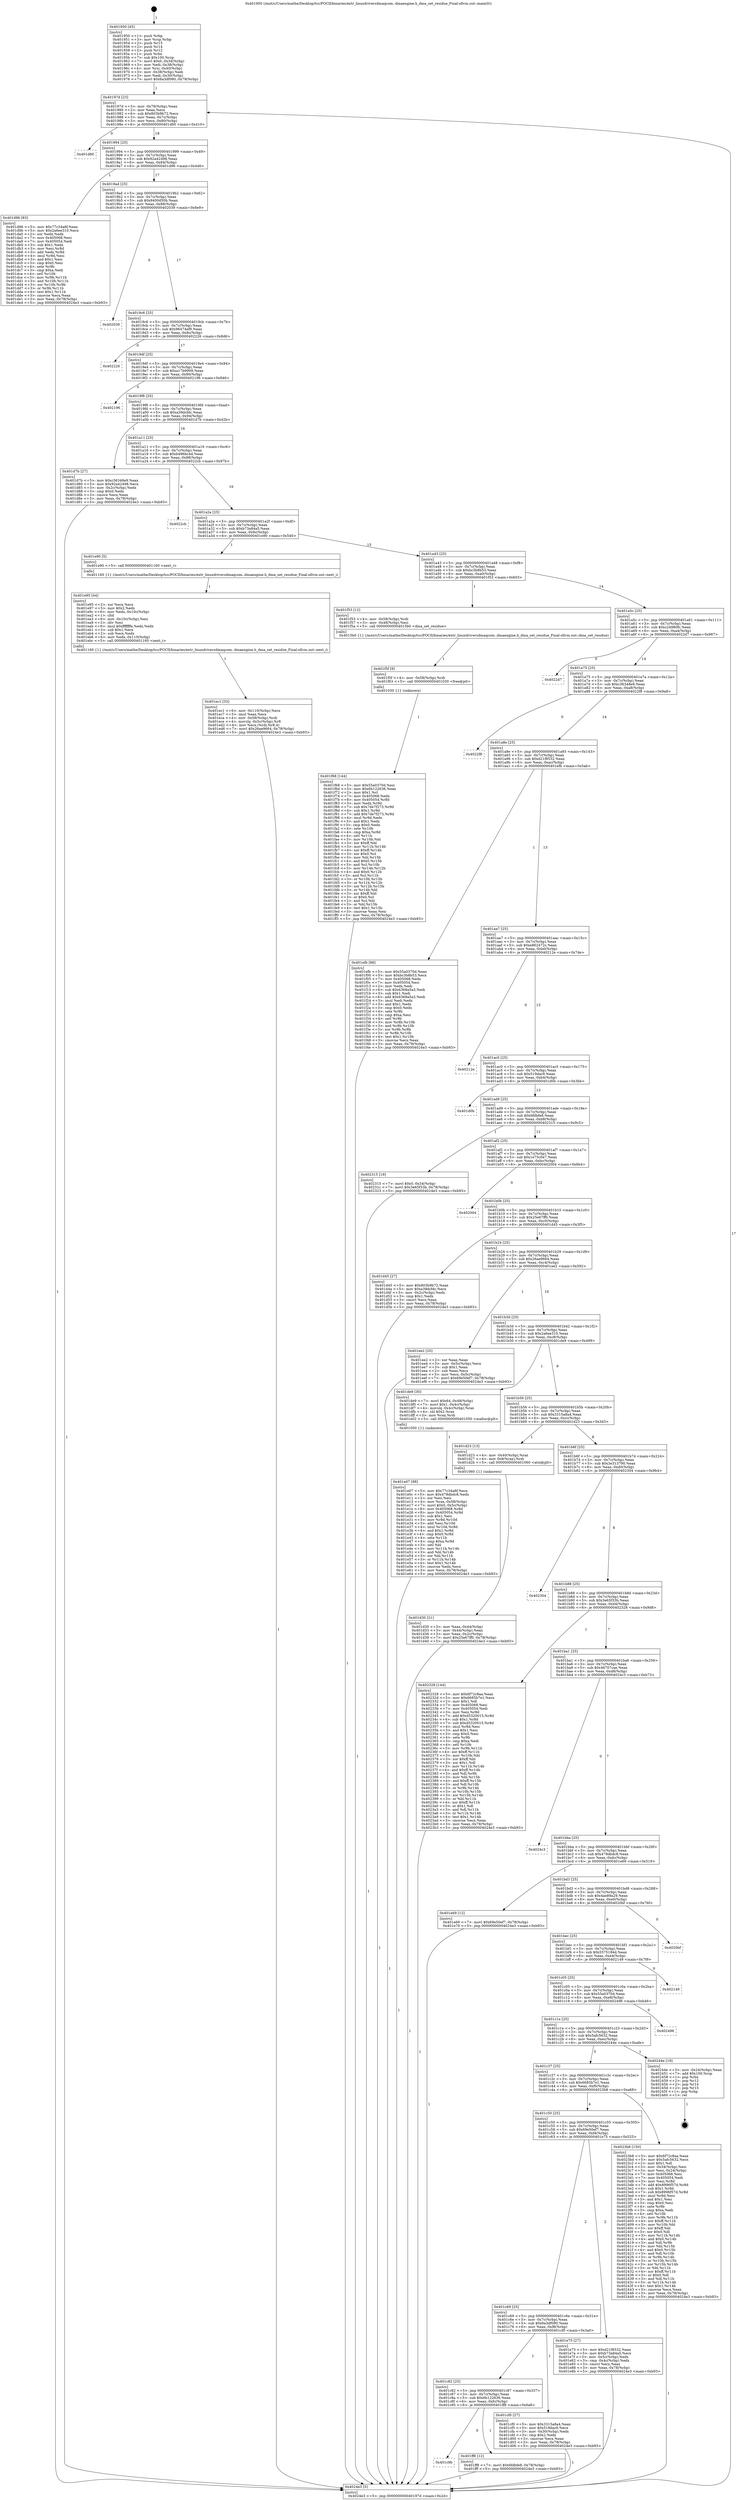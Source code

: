 digraph "0x401950" {
  label = "0x401950 (/mnt/c/Users/mathe/Desktop/tcc/POCII/binaries/extr_linuxdriversdmaqcom..dmaengine.h_dma_set_residue_Final-ollvm.out::main(0))"
  labelloc = "t"
  node[shape=record]

  Entry [label="",width=0.3,height=0.3,shape=circle,fillcolor=black,style=filled]
  "0x40197d" [label="{
     0x40197d [23]\l
     | [instrs]\l
     &nbsp;&nbsp;0x40197d \<+3\>: mov -0x78(%rbp),%eax\l
     &nbsp;&nbsp;0x401980 \<+2\>: mov %eax,%ecx\l
     &nbsp;&nbsp;0x401982 \<+6\>: sub $0x803b9b72,%ecx\l
     &nbsp;&nbsp;0x401988 \<+3\>: mov %eax,-0x7c(%rbp)\l
     &nbsp;&nbsp;0x40198b \<+3\>: mov %ecx,-0x80(%rbp)\l
     &nbsp;&nbsp;0x40198e \<+6\>: je 0000000000401d60 \<main+0x410\>\l
  }"]
  "0x401d60" [label="{
     0x401d60\l
  }", style=dashed]
  "0x401994" [label="{
     0x401994 [25]\l
     | [instrs]\l
     &nbsp;&nbsp;0x401994 \<+5\>: jmp 0000000000401999 \<main+0x49\>\l
     &nbsp;&nbsp;0x401999 \<+3\>: mov -0x7c(%rbp),%eax\l
     &nbsp;&nbsp;0x40199c \<+5\>: sub $0x92a42498,%eax\l
     &nbsp;&nbsp;0x4019a1 \<+6\>: mov %eax,-0x84(%rbp)\l
     &nbsp;&nbsp;0x4019a7 \<+6\>: je 0000000000401d96 \<main+0x446\>\l
  }"]
  Exit [label="",width=0.3,height=0.3,shape=circle,fillcolor=black,style=filled,peripheries=2]
  "0x401d96" [label="{
     0x401d96 [83]\l
     | [instrs]\l
     &nbsp;&nbsp;0x401d96 \<+5\>: mov $0x77c34a8f,%eax\l
     &nbsp;&nbsp;0x401d9b \<+5\>: mov $0x2a6ee310,%ecx\l
     &nbsp;&nbsp;0x401da0 \<+2\>: xor %edx,%edx\l
     &nbsp;&nbsp;0x401da2 \<+7\>: mov 0x405068,%esi\l
     &nbsp;&nbsp;0x401da9 \<+7\>: mov 0x405054,%edi\l
     &nbsp;&nbsp;0x401db0 \<+3\>: sub $0x1,%edx\l
     &nbsp;&nbsp;0x401db3 \<+3\>: mov %esi,%r8d\l
     &nbsp;&nbsp;0x401db6 \<+3\>: add %edx,%r8d\l
     &nbsp;&nbsp;0x401db9 \<+4\>: imul %r8d,%esi\l
     &nbsp;&nbsp;0x401dbd \<+3\>: and $0x1,%esi\l
     &nbsp;&nbsp;0x401dc0 \<+3\>: cmp $0x0,%esi\l
     &nbsp;&nbsp;0x401dc3 \<+4\>: sete %r9b\l
     &nbsp;&nbsp;0x401dc7 \<+3\>: cmp $0xa,%edi\l
     &nbsp;&nbsp;0x401dca \<+4\>: setl %r10b\l
     &nbsp;&nbsp;0x401dce \<+3\>: mov %r9b,%r11b\l
     &nbsp;&nbsp;0x401dd1 \<+3\>: and %r10b,%r11b\l
     &nbsp;&nbsp;0x401dd4 \<+3\>: xor %r10b,%r9b\l
     &nbsp;&nbsp;0x401dd7 \<+3\>: or %r9b,%r11b\l
     &nbsp;&nbsp;0x401dda \<+4\>: test $0x1,%r11b\l
     &nbsp;&nbsp;0x401dde \<+3\>: cmovne %ecx,%eax\l
     &nbsp;&nbsp;0x401de1 \<+3\>: mov %eax,-0x78(%rbp)\l
     &nbsp;&nbsp;0x401de4 \<+5\>: jmp 00000000004024e3 \<main+0xb93\>\l
  }"]
  "0x4019ad" [label="{
     0x4019ad [25]\l
     | [instrs]\l
     &nbsp;&nbsp;0x4019ad \<+5\>: jmp 00000000004019b2 \<main+0x62\>\l
     &nbsp;&nbsp;0x4019b2 \<+3\>: mov -0x7c(%rbp),%eax\l
     &nbsp;&nbsp;0x4019b5 \<+5\>: sub $0x9400d50b,%eax\l
     &nbsp;&nbsp;0x4019ba \<+6\>: mov %eax,-0x88(%rbp)\l
     &nbsp;&nbsp;0x4019c0 \<+6\>: je 0000000000402039 \<main+0x6e9\>\l
  }"]
  "0x401c9b" [label="{
     0x401c9b\l
  }", style=dashed]
  "0x402039" [label="{
     0x402039\l
  }", style=dashed]
  "0x4019c6" [label="{
     0x4019c6 [25]\l
     | [instrs]\l
     &nbsp;&nbsp;0x4019c6 \<+5\>: jmp 00000000004019cb \<main+0x7b\>\l
     &nbsp;&nbsp;0x4019cb \<+3\>: mov -0x7c(%rbp),%eax\l
     &nbsp;&nbsp;0x4019ce \<+5\>: sub $0x96474ef9,%eax\l
     &nbsp;&nbsp;0x4019d3 \<+6\>: mov %eax,-0x8c(%rbp)\l
     &nbsp;&nbsp;0x4019d9 \<+6\>: je 0000000000402226 \<main+0x8d6\>\l
  }"]
  "0x401ff8" [label="{
     0x401ff8 [12]\l
     | [instrs]\l
     &nbsp;&nbsp;0x401ff8 \<+7\>: movl $0x6fdbfe8,-0x78(%rbp)\l
     &nbsp;&nbsp;0x401fff \<+5\>: jmp 00000000004024e3 \<main+0xb93\>\l
  }"]
  "0x402226" [label="{
     0x402226\l
  }", style=dashed]
  "0x4019df" [label="{
     0x4019df [25]\l
     | [instrs]\l
     &nbsp;&nbsp;0x4019df \<+5\>: jmp 00000000004019e4 \<main+0x94\>\l
     &nbsp;&nbsp;0x4019e4 \<+3\>: mov -0x7c(%rbp),%eax\l
     &nbsp;&nbsp;0x4019e7 \<+5\>: sub $0xa17b9909,%eax\l
     &nbsp;&nbsp;0x4019ec \<+6\>: mov %eax,-0x90(%rbp)\l
     &nbsp;&nbsp;0x4019f2 \<+6\>: je 0000000000402196 \<main+0x846\>\l
  }"]
  "0x401f68" [label="{
     0x401f68 [144]\l
     | [instrs]\l
     &nbsp;&nbsp;0x401f68 \<+5\>: mov $0x55a0370d,%esi\l
     &nbsp;&nbsp;0x401f6d \<+5\>: mov $0x6b122636,%eax\l
     &nbsp;&nbsp;0x401f72 \<+2\>: mov $0x1,%cl\l
     &nbsp;&nbsp;0x401f74 \<+7\>: mov 0x405068,%edx\l
     &nbsp;&nbsp;0x401f7b \<+8\>: mov 0x405054,%r8d\l
     &nbsp;&nbsp;0x401f83 \<+3\>: mov %edx,%r9d\l
     &nbsp;&nbsp;0x401f86 \<+7\>: sub $0x7de7f273,%r9d\l
     &nbsp;&nbsp;0x401f8d \<+4\>: sub $0x1,%r9d\l
     &nbsp;&nbsp;0x401f91 \<+7\>: add $0x7de7f273,%r9d\l
     &nbsp;&nbsp;0x401f98 \<+4\>: imul %r9d,%edx\l
     &nbsp;&nbsp;0x401f9c \<+3\>: and $0x1,%edx\l
     &nbsp;&nbsp;0x401f9f \<+3\>: cmp $0x0,%edx\l
     &nbsp;&nbsp;0x401fa2 \<+4\>: sete %r10b\l
     &nbsp;&nbsp;0x401fa6 \<+4\>: cmp $0xa,%r8d\l
     &nbsp;&nbsp;0x401faa \<+4\>: setl %r11b\l
     &nbsp;&nbsp;0x401fae \<+3\>: mov %r10b,%bl\l
     &nbsp;&nbsp;0x401fb1 \<+3\>: xor $0xff,%bl\l
     &nbsp;&nbsp;0x401fb4 \<+3\>: mov %r11b,%r14b\l
     &nbsp;&nbsp;0x401fb7 \<+4\>: xor $0xff,%r14b\l
     &nbsp;&nbsp;0x401fbb \<+3\>: xor $0x0,%cl\l
     &nbsp;&nbsp;0x401fbe \<+3\>: mov %bl,%r15b\l
     &nbsp;&nbsp;0x401fc1 \<+4\>: and $0x0,%r15b\l
     &nbsp;&nbsp;0x401fc5 \<+3\>: and %cl,%r10b\l
     &nbsp;&nbsp;0x401fc8 \<+3\>: mov %r14b,%r12b\l
     &nbsp;&nbsp;0x401fcb \<+4\>: and $0x0,%r12b\l
     &nbsp;&nbsp;0x401fcf \<+3\>: and %cl,%r11b\l
     &nbsp;&nbsp;0x401fd2 \<+3\>: or %r10b,%r15b\l
     &nbsp;&nbsp;0x401fd5 \<+3\>: or %r11b,%r12b\l
     &nbsp;&nbsp;0x401fd8 \<+3\>: xor %r12b,%r15b\l
     &nbsp;&nbsp;0x401fdb \<+3\>: or %r14b,%bl\l
     &nbsp;&nbsp;0x401fde \<+3\>: xor $0xff,%bl\l
     &nbsp;&nbsp;0x401fe1 \<+3\>: or $0x0,%cl\l
     &nbsp;&nbsp;0x401fe4 \<+2\>: and %cl,%bl\l
     &nbsp;&nbsp;0x401fe6 \<+3\>: or %bl,%r15b\l
     &nbsp;&nbsp;0x401fe9 \<+4\>: test $0x1,%r15b\l
     &nbsp;&nbsp;0x401fed \<+3\>: cmovne %eax,%esi\l
     &nbsp;&nbsp;0x401ff0 \<+3\>: mov %esi,-0x78(%rbp)\l
     &nbsp;&nbsp;0x401ff3 \<+5\>: jmp 00000000004024e3 \<main+0xb93\>\l
  }"]
  "0x402196" [label="{
     0x402196\l
  }", style=dashed]
  "0x4019f8" [label="{
     0x4019f8 [25]\l
     | [instrs]\l
     &nbsp;&nbsp;0x4019f8 \<+5\>: jmp 00000000004019fd \<main+0xad\>\l
     &nbsp;&nbsp;0x4019fd \<+3\>: mov -0x7c(%rbp),%eax\l
     &nbsp;&nbsp;0x401a00 \<+5\>: sub $0xa39dcfdc,%eax\l
     &nbsp;&nbsp;0x401a05 \<+6\>: mov %eax,-0x94(%rbp)\l
     &nbsp;&nbsp;0x401a0b \<+6\>: je 0000000000401d7b \<main+0x42b\>\l
  }"]
  "0x401f5f" [label="{
     0x401f5f [9]\l
     | [instrs]\l
     &nbsp;&nbsp;0x401f5f \<+4\>: mov -0x58(%rbp),%rdi\l
     &nbsp;&nbsp;0x401f63 \<+5\>: call 0000000000401030 \<free@plt\>\l
     | [calls]\l
     &nbsp;&nbsp;0x401030 \{1\} (unknown)\l
  }"]
  "0x401d7b" [label="{
     0x401d7b [27]\l
     | [instrs]\l
     &nbsp;&nbsp;0x401d7b \<+5\>: mov $0xc36348e9,%eax\l
     &nbsp;&nbsp;0x401d80 \<+5\>: mov $0x92a42498,%ecx\l
     &nbsp;&nbsp;0x401d85 \<+3\>: mov -0x2c(%rbp),%edx\l
     &nbsp;&nbsp;0x401d88 \<+3\>: cmp $0x0,%edx\l
     &nbsp;&nbsp;0x401d8b \<+3\>: cmove %ecx,%eax\l
     &nbsp;&nbsp;0x401d8e \<+3\>: mov %eax,-0x78(%rbp)\l
     &nbsp;&nbsp;0x401d91 \<+5\>: jmp 00000000004024e3 \<main+0xb93\>\l
  }"]
  "0x401a11" [label="{
     0x401a11 [25]\l
     | [instrs]\l
     &nbsp;&nbsp;0x401a11 \<+5\>: jmp 0000000000401a16 \<main+0xc6\>\l
     &nbsp;&nbsp;0x401a16 \<+3\>: mov -0x7c(%rbp),%eax\l
     &nbsp;&nbsp;0x401a19 \<+5\>: sub $0xb496bc4d,%eax\l
     &nbsp;&nbsp;0x401a1e \<+6\>: mov %eax,-0x98(%rbp)\l
     &nbsp;&nbsp;0x401a24 \<+6\>: je 00000000004022cb \<main+0x97b\>\l
  }"]
  "0x401ec1" [label="{
     0x401ec1 [33]\l
     | [instrs]\l
     &nbsp;&nbsp;0x401ec1 \<+6\>: mov -0x110(%rbp),%ecx\l
     &nbsp;&nbsp;0x401ec7 \<+3\>: imul %eax,%ecx\l
     &nbsp;&nbsp;0x401eca \<+4\>: mov -0x58(%rbp),%rdi\l
     &nbsp;&nbsp;0x401ece \<+4\>: movslq -0x5c(%rbp),%r8\l
     &nbsp;&nbsp;0x401ed2 \<+4\>: mov %ecx,(%rdi,%r8,4)\l
     &nbsp;&nbsp;0x401ed6 \<+7\>: movl $0x26ae9664,-0x78(%rbp)\l
     &nbsp;&nbsp;0x401edd \<+5\>: jmp 00000000004024e3 \<main+0xb93\>\l
  }"]
  "0x4022cb" [label="{
     0x4022cb\l
  }", style=dashed]
  "0x401a2a" [label="{
     0x401a2a [25]\l
     | [instrs]\l
     &nbsp;&nbsp;0x401a2a \<+5\>: jmp 0000000000401a2f \<main+0xdf\>\l
     &nbsp;&nbsp;0x401a2f \<+3\>: mov -0x7c(%rbp),%eax\l
     &nbsp;&nbsp;0x401a32 \<+5\>: sub $0xb73a84a5,%eax\l
     &nbsp;&nbsp;0x401a37 \<+6\>: mov %eax,-0x9c(%rbp)\l
     &nbsp;&nbsp;0x401a3d \<+6\>: je 0000000000401e90 \<main+0x540\>\l
  }"]
  "0x401e95" [label="{
     0x401e95 [44]\l
     | [instrs]\l
     &nbsp;&nbsp;0x401e95 \<+2\>: xor %ecx,%ecx\l
     &nbsp;&nbsp;0x401e97 \<+5\>: mov $0x2,%edx\l
     &nbsp;&nbsp;0x401e9c \<+6\>: mov %edx,-0x10c(%rbp)\l
     &nbsp;&nbsp;0x401ea2 \<+1\>: cltd\l
     &nbsp;&nbsp;0x401ea3 \<+6\>: mov -0x10c(%rbp),%esi\l
     &nbsp;&nbsp;0x401ea9 \<+2\>: idiv %esi\l
     &nbsp;&nbsp;0x401eab \<+6\>: imul $0xfffffffe,%edx,%edx\l
     &nbsp;&nbsp;0x401eb1 \<+3\>: sub $0x1,%ecx\l
     &nbsp;&nbsp;0x401eb4 \<+2\>: sub %ecx,%edx\l
     &nbsp;&nbsp;0x401eb6 \<+6\>: mov %edx,-0x110(%rbp)\l
     &nbsp;&nbsp;0x401ebc \<+5\>: call 0000000000401160 \<next_i\>\l
     | [calls]\l
     &nbsp;&nbsp;0x401160 \{1\} (/mnt/c/Users/mathe/Desktop/tcc/POCII/binaries/extr_linuxdriversdmaqcom..dmaengine.h_dma_set_residue_Final-ollvm.out::next_i)\l
  }"]
  "0x401e90" [label="{
     0x401e90 [5]\l
     | [instrs]\l
     &nbsp;&nbsp;0x401e90 \<+5\>: call 0000000000401160 \<next_i\>\l
     | [calls]\l
     &nbsp;&nbsp;0x401160 \{1\} (/mnt/c/Users/mathe/Desktop/tcc/POCII/binaries/extr_linuxdriversdmaqcom..dmaengine.h_dma_set_residue_Final-ollvm.out::next_i)\l
  }"]
  "0x401a43" [label="{
     0x401a43 [25]\l
     | [instrs]\l
     &nbsp;&nbsp;0x401a43 \<+5\>: jmp 0000000000401a48 \<main+0xf8\>\l
     &nbsp;&nbsp;0x401a48 \<+3\>: mov -0x7c(%rbp),%eax\l
     &nbsp;&nbsp;0x401a4b \<+5\>: sub $0xbc3b8b53,%eax\l
     &nbsp;&nbsp;0x401a50 \<+6\>: mov %eax,-0xa0(%rbp)\l
     &nbsp;&nbsp;0x401a56 \<+6\>: je 0000000000401f53 \<main+0x603\>\l
  }"]
  "0x401e07" [label="{
     0x401e07 [98]\l
     | [instrs]\l
     &nbsp;&nbsp;0x401e07 \<+5\>: mov $0x77c34a8f,%ecx\l
     &nbsp;&nbsp;0x401e0c \<+5\>: mov $0x478dbdc8,%edx\l
     &nbsp;&nbsp;0x401e11 \<+2\>: xor %esi,%esi\l
     &nbsp;&nbsp;0x401e13 \<+4\>: mov %rax,-0x58(%rbp)\l
     &nbsp;&nbsp;0x401e17 \<+7\>: movl $0x0,-0x5c(%rbp)\l
     &nbsp;&nbsp;0x401e1e \<+8\>: mov 0x405068,%r8d\l
     &nbsp;&nbsp;0x401e26 \<+8\>: mov 0x405054,%r9d\l
     &nbsp;&nbsp;0x401e2e \<+3\>: sub $0x1,%esi\l
     &nbsp;&nbsp;0x401e31 \<+3\>: mov %r8d,%r10d\l
     &nbsp;&nbsp;0x401e34 \<+3\>: add %esi,%r10d\l
     &nbsp;&nbsp;0x401e37 \<+4\>: imul %r10d,%r8d\l
     &nbsp;&nbsp;0x401e3b \<+4\>: and $0x1,%r8d\l
     &nbsp;&nbsp;0x401e3f \<+4\>: cmp $0x0,%r8d\l
     &nbsp;&nbsp;0x401e43 \<+4\>: sete %r11b\l
     &nbsp;&nbsp;0x401e47 \<+4\>: cmp $0xa,%r9d\l
     &nbsp;&nbsp;0x401e4b \<+3\>: setl %bl\l
     &nbsp;&nbsp;0x401e4e \<+3\>: mov %r11b,%r14b\l
     &nbsp;&nbsp;0x401e51 \<+3\>: and %bl,%r14b\l
     &nbsp;&nbsp;0x401e54 \<+3\>: xor %bl,%r11b\l
     &nbsp;&nbsp;0x401e57 \<+3\>: or %r11b,%r14b\l
     &nbsp;&nbsp;0x401e5a \<+4\>: test $0x1,%r14b\l
     &nbsp;&nbsp;0x401e5e \<+3\>: cmovne %edx,%ecx\l
     &nbsp;&nbsp;0x401e61 \<+3\>: mov %ecx,-0x78(%rbp)\l
     &nbsp;&nbsp;0x401e64 \<+5\>: jmp 00000000004024e3 \<main+0xb93\>\l
  }"]
  "0x401f53" [label="{
     0x401f53 [12]\l
     | [instrs]\l
     &nbsp;&nbsp;0x401f53 \<+4\>: mov -0x58(%rbp),%rdi\l
     &nbsp;&nbsp;0x401f57 \<+3\>: mov -0x48(%rbp),%esi\l
     &nbsp;&nbsp;0x401f5a \<+5\>: call 00000000004015b0 \<dma_set_residue\>\l
     | [calls]\l
     &nbsp;&nbsp;0x4015b0 \{1\} (/mnt/c/Users/mathe/Desktop/tcc/POCII/binaries/extr_linuxdriversdmaqcom..dmaengine.h_dma_set_residue_Final-ollvm.out::dma_set_residue)\l
  }"]
  "0x401a5c" [label="{
     0x401a5c [25]\l
     | [instrs]\l
     &nbsp;&nbsp;0x401a5c \<+5\>: jmp 0000000000401a61 \<main+0x111\>\l
     &nbsp;&nbsp;0x401a61 \<+3\>: mov -0x7c(%rbp),%eax\l
     &nbsp;&nbsp;0x401a64 \<+5\>: sub $0xc24980fc,%eax\l
     &nbsp;&nbsp;0x401a69 \<+6\>: mov %eax,-0xa4(%rbp)\l
     &nbsp;&nbsp;0x401a6f \<+6\>: je 00000000004022d7 \<main+0x987\>\l
  }"]
  "0x401d30" [label="{
     0x401d30 [21]\l
     | [instrs]\l
     &nbsp;&nbsp;0x401d30 \<+3\>: mov %eax,-0x44(%rbp)\l
     &nbsp;&nbsp;0x401d33 \<+3\>: mov -0x44(%rbp),%eax\l
     &nbsp;&nbsp;0x401d36 \<+3\>: mov %eax,-0x2c(%rbp)\l
     &nbsp;&nbsp;0x401d39 \<+7\>: movl $0x25e67ff0,-0x78(%rbp)\l
     &nbsp;&nbsp;0x401d40 \<+5\>: jmp 00000000004024e3 \<main+0xb93\>\l
  }"]
  "0x4022d7" [label="{
     0x4022d7\l
  }", style=dashed]
  "0x401a75" [label="{
     0x401a75 [25]\l
     | [instrs]\l
     &nbsp;&nbsp;0x401a75 \<+5\>: jmp 0000000000401a7a \<main+0x12a\>\l
     &nbsp;&nbsp;0x401a7a \<+3\>: mov -0x7c(%rbp),%eax\l
     &nbsp;&nbsp;0x401a7d \<+5\>: sub $0xc36348e9,%eax\l
     &nbsp;&nbsp;0x401a82 \<+6\>: mov %eax,-0xa8(%rbp)\l
     &nbsp;&nbsp;0x401a88 \<+6\>: je 00000000004022f8 \<main+0x9a8\>\l
  }"]
  "0x401950" [label="{
     0x401950 [45]\l
     | [instrs]\l
     &nbsp;&nbsp;0x401950 \<+1\>: push %rbp\l
     &nbsp;&nbsp;0x401951 \<+3\>: mov %rsp,%rbp\l
     &nbsp;&nbsp;0x401954 \<+2\>: push %r15\l
     &nbsp;&nbsp;0x401956 \<+2\>: push %r14\l
     &nbsp;&nbsp;0x401958 \<+2\>: push %r12\l
     &nbsp;&nbsp;0x40195a \<+1\>: push %rbx\l
     &nbsp;&nbsp;0x40195b \<+7\>: sub $0x100,%rsp\l
     &nbsp;&nbsp;0x401962 \<+7\>: movl $0x0,-0x34(%rbp)\l
     &nbsp;&nbsp;0x401969 \<+3\>: mov %edi,-0x38(%rbp)\l
     &nbsp;&nbsp;0x40196c \<+4\>: mov %rsi,-0x40(%rbp)\l
     &nbsp;&nbsp;0x401970 \<+3\>: mov -0x38(%rbp),%edi\l
     &nbsp;&nbsp;0x401973 \<+3\>: mov %edi,-0x30(%rbp)\l
     &nbsp;&nbsp;0x401976 \<+7\>: movl $0x6a3df080,-0x78(%rbp)\l
  }"]
  "0x4022f8" [label="{
     0x4022f8\l
  }", style=dashed]
  "0x401a8e" [label="{
     0x401a8e [25]\l
     | [instrs]\l
     &nbsp;&nbsp;0x401a8e \<+5\>: jmp 0000000000401a93 \<main+0x143\>\l
     &nbsp;&nbsp;0x401a93 \<+3\>: mov -0x7c(%rbp),%eax\l
     &nbsp;&nbsp;0x401a96 \<+5\>: sub $0xd21f8532,%eax\l
     &nbsp;&nbsp;0x401a9b \<+6\>: mov %eax,-0xac(%rbp)\l
     &nbsp;&nbsp;0x401aa1 \<+6\>: je 0000000000401efb \<main+0x5ab\>\l
  }"]
  "0x4024e3" [label="{
     0x4024e3 [5]\l
     | [instrs]\l
     &nbsp;&nbsp;0x4024e3 \<+5\>: jmp 000000000040197d \<main+0x2d\>\l
  }"]
  "0x401efb" [label="{
     0x401efb [88]\l
     | [instrs]\l
     &nbsp;&nbsp;0x401efb \<+5\>: mov $0x55a0370d,%eax\l
     &nbsp;&nbsp;0x401f00 \<+5\>: mov $0xbc3b8b53,%ecx\l
     &nbsp;&nbsp;0x401f05 \<+7\>: mov 0x405068,%edx\l
     &nbsp;&nbsp;0x401f0c \<+7\>: mov 0x405054,%esi\l
     &nbsp;&nbsp;0x401f13 \<+2\>: mov %edx,%edi\l
     &nbsp;&nbsp;0x401f15 \<+6\>: sub $0x6368a5a3,%edi\l
     &nbsp;&nbsp;0x401f1b \<+3\>: sub $0x1,%edi\l
     &nbsp;&nbsp;0x401f1e \<+6\>: add $0x6368a5a3,%edi\l
     &nbsp;&nbsp;0x401f24 \<+3\>: imul %edi,%edx\l
     &nbsp;&nbsp;0x401f27 \<+3\>: and $0x1,%edx\l
     &nbsp;&nbsp;0x401f2a \<+3\>: cmp $0x0,%edx\l
     &nbsp;&nbsp;0x401f2d \<+4\>: sete %r8b\l
     &nbsp;&nbsp;0x401f31 \<+3\>: cmp $0xa,%esi\l
     &nbsp;&nbsp;0x401f34 \<+4\>: setl %r9b\l
     &nbsp;&nbsp;0x401f38 \<+3\>: mov %r8b,%r10b\l
     &nbsp;&nbsp;0x401f3b \<+3\>: and %r9b,%r10b\l
     &nbsp;&nbsp;0x401f3e \<+3\>: xor %r9b,%r8b\l
     &nbsp;&nbsp;0x401f41 \<+3\>: or %r8b,%r10b\l
     &nbsp;&nbsp;0x401f44 \<+4\>: test $0x1,%r10b\l
     &nbsp;&nbsp;0x401f48 \<+3\>: cmovne %ecx,%eax\l
     &nbsp;&nbsp;0x401f4b \<+3\>: mov %eax,-0x78(%rbp)\l
     &nbsp;&nbsp;0x401f4e \<+5\>: jmp 00000000004024e3 \<main+0xb93\>\l
  }"]
  "0x401aa7" [label="{
     0x401aa7 [25]\l
     | [instrs]\l
     &nbsp;&nbsp;0x401aa7 \<+5\>: jmp 0000000000401aac \<main+0x15c\>\l
     &nbsp;&nbsp;0x401aac \<+3\>: mov -0x7c(%rbp),%eax\l
     &nbsp;&nbsp;0x401aaf \<+5\>: sub $0xe862472c,%eax\l
     &nbsp;&nbsp;0x401ab4 \<+6\>: mov %eax,-0xb0(%rbp)\l
     &nbsp;&nbsp;0x401aba \<+6\>: je 000000000040212e \<main+0x7de\>\l
  }"]
  "0x401c82" [label="{
     0x401c82 [25]\l
     | [instrs]\l
     &nbsp;&nbsp;0x401c82 \<+5\>: jmp 0000000000401c87 \<main+0x337\>\l
     &nbsp;&nbsp;0x401c87 \<+3\>: mov -0x7c(%rbp),%eax\l
     &nbsp;&nbsp;0x401c8a \<+5\>: sub $0x6b122636,%eax\l
     &nbsp;&nbsp;0x401c8f \<+6\>: mov %eax,-0xfc(%rbp)\l
     &nbsp;&nbsp;0x401c95 \<+6\>: je 0000000000401ff8 \<main+0x6a8\>\l
  }"]
  "0x40212e" [label="{
     0x40212e\l
  }", style=dashed]
  "0x401ac0" [label="{
     0x401ac0 [25]\l
     | [instrs]\l
     &nbsp;&nbsp;0x401ac0 \<+5\>: jmp 0000000000401ac5 \<main+0x175\>\l
     &nbsp;&nbsp;0x401ac5 \<+3\>: mov -0x7c(%rbp),%eax\l
     &nbsp;&nbsp;0x401ac8 \<+5\>: sub $0x519dac9,%eax\l
     &nbsp;&nbsp;0x401acd \<+6\>: mov %eax,-0xb4(%rbp)\l
     &nbsp;&nbsp;0x401ad3 \<+6\>: je 0000000000401d0b \<main+0x3bb\>\l
  }"]
  "0x401cf0" [label="{
     0x401cf0 [27]\l
     | [instrs]\l
     &nbsp;&nbsp;0x401cf0 \<+5\>: mov $0x3315a8a4,%eax\l
     &nbsp;&nbsp;0x401cf5 \<+5\>: mov $0x519dac9,%ecx\l
     &nbsp;&nbsp;0x401cfa \<+3\>: mov -0x30(%rbp),%edx\l
     &nbsp;&nbsp;0x401cfd \<+3\>: cmp $0x2,%edx\l
     &nbsp;&nbsp;0x401d00 \<+3\>: cmovne %ecx,%eax\l
     &nbsp;&nbsp;0x401d03 \<+3\>: mov %eax,-0x78(%rbp)\l
     &nbsp;&nbsp;0x401d06 \<+5\>: jmp 00000000004024e3 \<main+0xb93\>\l
  }"]
  "0x401d0b" [label="{
     0x401d0b\l
  }", style=dashed]
  "0x401ad9" [label="{
     0x401ad9 [25]\l
     | [instrs]\l
     &nbsp;&nbsp;0x401ad9 \<+5\>: jmp 0000000000401ade \<main+0x18e\>\l
     &nbsp;&nbsp;0x401ade \<+3\>: mov -0x7c(%rbp),%eax\l
     &nbsp;&nbsp;0x401ae1 \<+5\>: sub $0x6fdbfe8,%eax\l
     &nbsp;&nbsp;0x401ae6 \<+6\>: mov %eax,-0xb8(%rbp)\l
     &nbsp;&nbsp;0x401aec \<+6\>: je 0000000000402315 \<main+0x9c5\>\l
  }"]
  "0x401c69" [label="{
     0x401c69 [25]\l
     | [instrs]\l
     &nbsp;&nbsp;0x401c69 \<+5\>: jmp 0000000000401c6e \<main+0x31e\>\l
     &nbsp;&nbsp;0x401c6e \<+3\>: mov -0x7c(%rbp),%eax\l
     &nbsp;&nbsp;0x401c71 \<+5\>: sub $0x6a3df080,%eax\l
     &nbsp;&nbsp;0x401c76 \<+6\>: mov %eax,-0xf8(%rbp)\l
     &nbsp;&nbsp;0x401c7c \<+6\>: je 0000000000401cf0 \<main+0x3a0\>\l
  }"]
  "0x402315" [label="{
     0x402315 [19]\l
     | [instrs]\l
     &nbsp;&nbsp;0x402315 \<+7\>: movl $0x0,-0x34(%rbp)\l
     &nbsp;&nbsp;0x40231c \<+7\>: movl $0x3e65f33b,-0x78(%rbp)\l
     &nbsp;&nbsp;0x402323 \<+5\>: jmp 00000000004024e3 \<main+0xb93\>\l
  }"]
  "0x401af2" [label="{
     0x401af2 [25]\l
     | [instrs]\l
     &nbsp;&nbsp;0x401af2 \<+5\>: jmp 0000000000401af7 \<main+0x1a7\>\l
     &nbsp;&nbsp;0x401af7 \<+3\>: mov -0x7c(%rbp),%eax\l
     &nbsp;&nbsp;0x401afa \<+5\>: sub $0x1e75c0e7,%eax\l
     &nbsp;&nbsp;0x401aff \<+6\>: mov %eax,-0xbc(%rbp)\l
     &nbsp;&nbsp;0x401b05 \<+6\>: je 0000000000402004 \<main+0x6b4\>\l
  }"]
  "0x401e75" [label="{
     0x401e75 [27]\l
     | [instrs]\l
     &nbsp;&nbsp;0x401e75 \<+5\>: mov $0xd21f8532,%eax\l
     &nbsp;&nbsp;0x401e7a \<+5\>: mov $0xb73a84a5,%ecx\l
     &nbsp;&nbsp;0x401e7f \<+3\>: mov -0x5c(%rbp),%edx\l
     &nbsp;&nbsp;0x401e82 \<+3\>: cmp -0x4c(%rbp),%edx\l
     &nbsp;&nbsp;0x401e85 \<+3\>: cmovl %ecx,%eax\l
     &nbsp;&nbsp;0x401e88 \<+3\>: mov %eax,-0x78(%rbp)\l
     &nbsp;&nbsp;0x401e8b \<+5\>: jmp 00000000004024e3 \<main+0xb93\>\l
  }"]
  "0x402004" [label="{
     0x402004\l
  }", style=dashed]
  "0x401b0b" [label="{
     0x401b0b [25]\l
     | [instrs]\l
     &nbsp;&nbsp;0x401b0b \<+5\>: jmp 0000000000401b10 \<main+0x1c0\>\l
     &nbsp;&nbsp;0x401b10 \<+3\>: mov -0x7c(%rbp),%eax\l
     &nbsp;&nbsp;0x401b13 \<+5\>: sub $0x25e67ff0,%eax\l
     &nbsp;&nbsp;0x401b18 \<+6\>: mov %eax,-0xc0(%rbp)\l
     &nbsp;&nbsp;0x401b1e \<+6\>: je 0000000000401d45 \<main+0x3f5\>\l
  }"]
  "0x401c50" [label="{
     0x401c50 [25]\l
     | [instrs]\l
     &nbsp;&nbsp;0x401c50 \<+5\>: jmp 0000000000401c55 \<main+0x305\>\l
     &nbsp;&nbsp;0x401c55 \<+3\>: mov -0x7c(%rbp),%eax\l
     &nbsp;&nbsp;0x401c58 \<+5\>: sub $0x69e50ef7,%eax\l
     &nbsp;&nbsp;0x401c5d \<+6\>: mov %eax,-0xf4(%rbp)\l
     &nbsp;&nbsp;0x401c63 \<+6\>: je 0000000000401e75 \<main+0x525\>\l
  }"]
  "0x401d45" [label="{
     0x401d45 [27]\l
     | [instrs]\l
     &nbsp;&nbsp;0x401d45 \<+5\>: mov $0x803b9b72,%eax\l
     &nbsp;&nbsp;0x401d4a \<+5\>: mov $0xa39dcfdc,%ecx\l
     &nbsp;&nbsp;0x401d4f \<+3\>: mov -0x2c(%rbp),%edx\l
     &nbsp;&nbsp;0x401d52 \<+3\>: cmp $0x1,%edx\l
     &nbsp;&nbsp;0x401d55 \<+3\>: cmovl %ecx,%eax\l
     &nbsp;&nbsp;0x401d58 \<+3\>: mov %eax,-0x78(%rbp)\l
     &nbsp;&nbsp;0x401d5b \<+5\>: jmp 00000000004024e3 \<main+0xb93\>\l
  }"]
  "0x401b24" [label="{
     0x401b24 [25]\l
     | [instrs]\l
     &nbsp;&nbsp;0x401b24 \<+5\>: jmp 0000000000401b29 \<main+0x1d9\>\l
     &nbsp;&nbsp;0x401b29 \<+3\>: mov -0x7c(%rbp),%eax\l
     &nbsp;&nbsp;0x401b2c \<+5\>: sub $0x26ae9664,%eax\l
     &nbsp;&nbsp;0x401b31 \<+6\>: mov %eax,-0xc4(%rbp)\l
     &nbsp;&nbsp;0x401b37 \<+6\>: je 0000000000401ee2 \<main+0x592\>\l
  }"]
  "0x4023b8" [label="{
     0x4023b8 [150]\l
     | [instrs]\l
     &nbsp;&nbsp;0x4023b8 \<+5\>: mov $0x6f72c8aa,%eax\l
     &nbsp;&nbsp;0x4023bd \<+5\>: mov $0x5afc5632,%ecx\l
     &nbsp;&nbsp;0x4023c2 \<+2\>: mov $0x1,%dl\l
     &nbsp;&nbsp;0x4023c4 \<+3\>: mov -0x34(%rbp),%esi\l
     &nbsp;&nbsp;0x4023c7 \<+3\>: mov %esi,-0x24(%rbp)\l
     &nbsp;&nbsp;0x4023ca \<+7\>: mov 0x405068,%esi\l
     &nbsp;&nbsp;0x4023d1 \<+7\>: mov 0x405054,%edi\l
     &nbsp;&nbsp;0x4023d8 \<+3\>: mov %esi,%r8d\l
     &nbsp;&nbsp;0x4023db \<+7\>: add $0x8996f57d,%r8d\l
     &nbsp;&nbsp;0x4023e2 \<+4\>: sub $0x1,%r8d\l
     &nbsp;&nbsp;0x4023e6 \<+7\>: sub $0x8996f57d,%r8d\l
     &nbsp;&nbsp;0x4023ed \<+4\>: imul %r8d,%esi\l
     &nbsp;&nbsp;0x4023f1 \<+3\>: and $0x1,%esi\l
     &nbsp;&nbsp;0x4023f4 \<+3\>: cmp $0x0,%esi\l
     &nbsp;&nbsp;0x4023f7 \<+4\>: sete %r9b\l
     &nbsp;&nbsp;0x4023fb \<+3\>: cmp $0xa,%edi\l
     &nbsp;&nbsp;0x4023fe \<+4\>: setl %r10b\l
     &nbsp;&nbsp;0x402402 \<+3\>: mov %r9b,%r11b\l
     &nbsp;&nbsp;0x402405 \<+4\>: xor $0xff,%r11b\l
     &nbsp;&nbsp;0x402409 \<+3\>: mov %r10b,%bl\l
     &nbsp;&nbsp;0x40240c \<+3\>: xor $0xff,%bl\l
     &nbsp;&nbsp;0x40240f \<+3\>: xor $0x0,%dl\l
     &nbsp;&nbsp;0x402412 \<+3\>: mov %r11b,%r14b\l
     &nbsp;&nbsp;0x402415 \<+4\>: and $0x0,%r14b\l
     &nbsp;&nbsp;0x402419 \<+3\>: and %dl,%r9b\l
     &nbsp;&nbsp;0x40241c \<+3\>: mov %bl,%r15b\l
     &nbsp;&nbsp;0x40241f \<+4\>: and $0x0,%r15b\l
     &nbsp;&nbsp;0x402423 \<+3\>: and %dl,%r10b\l
     &nbsp;&nbsp;0x402426 \<+3\>: or %r9b,%r14b\l
     &nbsp;&nbsp;0x402429 \<+3\>: or %r10b,%r15b\l
     &nbsp;&nbsp;0x40242c \<+3\>: xor %r15b,%r14b\l
     &nbsp;&nbsp;0x40242f \<+3\>: or %bl,%r11b\l
     &nbsp;&nbsp;0x402432 \<+4\>: xor $0xff,%r11b\l
     &nbsp;&nbsp;0x402436 \<+3\>: or $0x0,%dl\l
     &nbsp;&nbsp;0x402439 \<+3\>: and %dl,%r11b\l
     &nbsp;&nbsp;0x40243c \<+3\>: or %r11b,%r14b\l
     &nbsp;&nbsp;0x40243f \<+4\>: test $0x1,%r14b\l
     &nbsp;&nbsp;0x402443 \<+3\>: cmovne %ecx,%eax\l
     &nbsp;&nbsp;0x402446 \<+3\>: mov %eax,-0x78(%rbp)\l
     &nbsp;&nbsp;0x402449 \<+5\>: jmp 00000000004024e3 \<main+0xb93\>\l
  }"]
  "0x401ee2" [label="{
     0x401ee2 [25]\l
     | [instrs]\l
     &nbsp;&nbsp;0x401ee2 \<+2\>: xor %eax,%eax\l
     &nbsp;&nbsp;0x401ee4 \<+3\>: mov -0x5c(%rbp),%ecx\l
     &nbsp;&nbsp;0x401ee7 \<+3\>: sub $0x1,%eax\l
     &nbsp;&nbsp;0x401eea \<+2\>: sub %eax,%ecx\l
     &nbsp;&nbsp;0x401eec \<+3\>: mov %ecx,-0x5c(%rbp)\l
     &nbsp;&nbsp;0x401eef \<+7\>: movl $0x69e50ef7,-0x78(%rbp)\l
     &nbsp;&nbsp;0x401ef6 \<+5\>: jmp 00000000004024e3 \<main+0xb93\>\l
  }"]
  "0x401b3d" [label="{
     0x401b3d [25]\l
     | [instrs]\l
     &nbsp;&nbsp;0x401b3d \<+5\>: jmp 0000000000401b42 \<main+0x1f2\>\l
     &nbsp;&nbsp;0x401b42 \<+3\>: mov -0x7c(%rbp),%eax\l
     &nbsp;&nbsp;0x401b45 \<+5\>: sub $0x2a6ee310,%eax\l
     &nbsp;&nbsp;0x401b4a \<+6\>: mov %eax,-0xc8(%rbp)\l
     &nbsp;&nbsp;0x401b50 \<+6\>: je 0000000000401de9 \<main+0x499\>\l
  }"]
  "0x401c37" [label="{
     0x401c37 [25]\l
     | [instrs]\l
     &nbsp;&nbsp;0x401c37 \<+5\>: jmp 0000000000401c3c \<main+0x2ec\>\l
     &nbsp;&nbsp;0x401c3c \<+3\>: mov -0x7c(%rbp),%eax\l
     &nbsp;&nbsp;0x401c3f \<+5\>: sub $0x6685b7e1,%eax\l
     &nbsp;&nbsp;0x401c44 \<+6\>: mov %eax,-0xf0(%rbp)\l
     &nbsp;&nbsp;0x401c4a \<+6\>: je 00000000004023b8 \<main+0xa68\>\l
  }"]
  "0x401de9" [label="{
     0x401de9 [30]\l
     | [instrs]\l
     &nbsp;&nbsp;0x401de9 \<+7\>: movl $0x64,-0x48(%rbp)\l
     &nbsp;&nbsp;0x401df0 \<+7\>: movl $0x1,-0x4c(%rbp)\l
     &nbsp;&nbsp;0x401df7 \<+4\>: movslq -0x4c(%rbp),%rax\l
     &nbsp;&nbsp;0x401dfb \<+4\>: shl $0x2,%rax\l
     &nbsp;&nbsp;0x401dff \<+3\>: mov %rax,%rdi\l
     &nbsp;&nbsp;0x401e02 \<+5\>: call 0000000000401050 \<malloc@plt\>\l
     | [calls]\l
     &nbsp;&nbsp;0x401050 \{1\} (unknown)\l
  }"]
  "0x401b56" [label="{
     0x401b56 [25]\l
     | [instrs]\l
     &nbsp;&nbsp;0x401b56 \<+5\>: jmp 0000000000401b5b \<main+0x20b\>\l
     &nbsp;&nbsp;0x401b5b \<+3\>: mov -0x7c(%rbp),%eax\l
     &nbsp;&nbsp;0x401b5e \<+5\>: sub $0x3315a8a4,%eax\l
     &nbsp;&nbsp;0x401b63 \<+6\>: mov %eax,-0xcc(%rbp)\l
     &nbsp;&nbsp;0x401b69 \<+6\>: je 0000000000401d23 \<main+0x3d3\>\l
  }"]
  "0x40244e" [label="{
     0x40244e [19]\l
     | [instrs]\l
     &nbsp;&nbsp;0x40244e \<+3\>: mov -0x24(%rbp),%eax\l
     &nbsp;&nbsp;0x402451 \<+7\>: add $0x100,%rsp\l
     &nbsp;&nbsp;0x402458 \<+1\>: pop %rbx\l
     &nbsp;&nbsp;0x402459 \<+2\>: pop %r12\l
     &nbsp;&nbsp;0x40245b \<+2\>: pop %r14\l
     &nbsp;&nbsp;0x40245d \<+2\>: pop %r15\l
     &nbsp;&nbsp;0x40245f \<+1\>: pop %rbp\l
     &nbsp;&nbsp;0x402460 \<+1\>: ret\l
  }"]
  "0x401d23" [label="{
     0x401d23 [13]\l
     | [instrs]\l
     &nbsp;&nbsp;0x401d23 \<+4\>: mov -0x40(%rbp),%rax\l
     &nbsp;&nbsp;0x401d27 \<+4\>: mov 0x8(%rax),%rdi\l
     &nbsp;&nbsp;0x401d2b \<+5\>: call 0000000000401060 \<atoi@plt\>\l
     | [calls]\l
     &nbsp;&nbsp;0x401060 \{1\} (unknown)\l
  }"]
  "0x401b6f" [label="{
     0x401b6f [25]\l
     | [instrs]\l
     &nbsp;&nbsp;0x401b6f \<+5\>: jmp 0000000000401b74 \<main+0x224\>\l
     &nbsp;&nbsp;0x401b74 \<+3\>: mov -0x7c(%rbp),%eax\l
     &nbsp;&nbsp;0x401b77 \<+5\>: sub $0x3e313790,%eax\l
     &nbsp;&nbsp;0x401b7c \<+6\>: mov %eax,-0xd0(%rbp)\l
     &nbsp;&nbsp;0x401b82 \<+6\>: je 0000000000402304 \<main+0x9b4\>\l
  }"]
  "0x401c1e" [label="{
     0x401c1e [25]\l
     | [instrs]\l
     &nbsp;&nbsp;0x401c1e \<+5\>: jmp 0000000000401c23 \<main+0x2d3\>\l
     &nbsp;&nbsp;0x401c23 \<+3\>: mov -0x7c(%rbp),%eax\l
     &nbsp;&nbsp;0x401c26 \<+5\>: sub $0x5afc5632,%eax\l
     &nbsp;&nbsp;0x401c2b \<+6\>: mov %eax,-0xec(%rbp)\l
     &nbsp;&nbsp;0x401c31 \<+6\>: je 000000000040244e \<main+0xafe\>\l
  }"]
  "0x402304" [label="{
     0x402304\l
  }", style=dashed]
  "0x401b88" [label="{
     0x401b88 [25]\l
     | [instrs]\l
     &nbsp;&nbsp;0x401b88 \<+5\>: jmp 0000000000401b8d \<main+0x23d\>\l
     &nbsp;&nbsp;0x401b8d \<+3\>: mov -0x7c(%rbp),%eax\l
     &nbsp;&nbsp;0x401b90 \<+5\>: sub $0x3e65f33b,%eax\l
     &nbsp;&nbsp;0x401b95 \<+6\>: mov %eax,-0xd4(%rbp)\l
     &nbsp;&nbsp;0x401b9b \<+6\>: je 0000000000402328 \<main+0x9d8\>\l
  }"]
  "0x402496" [label="{
     0x402496\l
  }", style=dashed]
  "0x402328" [label="{
     0x402328 [144]\l
     | [instrs]\l
     &nbsp;&nbsp;0x402328 \<+5\>: mov $0x6f72c8aa,%eax\l
     &nbsp;&nbsp;0x40232d \<+5\>: mov $0x6685b7e1,%ecx\l
     &nbsp;&nbsp;0x402332 \<+2\>: mov $0x1,%dl\l
     &nbsp;&nbsp;0x402334 \<+7\>: mov 0x405068,%esi\l
     &nbsp;&nbsp;0x40233b \<+7\>: mov 0x405054,%edi\l
     &nbsp;&nbsp;0x402342 \<+3\>: mov %esi,%r8d\l
     &nbsp;&nbsp;0x402345 \<+7\>: add $0xd5320015,%r8d\l
     &nbsp;&nbsp;0x40234c \<+4\>: sub $0x1,%r8d\l
     &nbsp;&nbsp;0x402350 \<+7\>: sub $0xd5320015,%r8d\l
     &nbsp;&nbsp;0x402357 \<+4\>: imul %r8d,%esi\l
     &nbsp;&nbsp;0x40235b \<+3\>: and $0x1,%esi\l
     &nbsp;&nbsp;0x40235e \<+3\>: cmp $0x0,%esi\l
     &nbsp;&nbsp;0x402361 \<+4\>: sete %r9b\l
     &nbsp;&nbsp;0x402365 \<+3\>: cmp $0xa,%edi\l
     &nbsp;&nbsp;0x402368 \<+4\>: setl %r10b\l
     &nbsp;&nbsp;0x40236c \<+3\>: mov %r9b,%r11b\l
     &nbsp;&nbsp;0x40236f \<+4\>: xor $0xff,%r11b\l
     &nbsp;&nbsp;0x402373 \<+3\>: mov %r10b,%bl\l
     &nbsp;&nbsp;0x402376 \<+3\>: xor $0xff,%bl\l
     &nbsp;&nbsp;0x402379 \<+3\>: xor $0x1,%dl\l
     &nbsp;&nbsp;0x40237c \<+3\>: mov %r11b,%r14b\l
     &nbsp;&nbsp;0x40237f \<+4\>: and $0xff,%r14b\l
     &nbsp;&nbsp;0x402383 \<+3\>: and %dl,%r9b\l
     &nbsp;&nbsp;0x402386 \<+3\>: mov %bl,%r15b\l
     &nbsp;&nbsp;0x402389 \<+4\>: and $0xff,%r15b\l
     &nbsp;&nbsp;0x40238d \<+3\>: and %dl,%r10b\l
     &nbsp;&nbsp;0x402390 \<+3\>: or %r9b,%r14b\l
     &nbsp;&nbsp;0x402393 \<+3\>: or %r10b,%r15b\l
     &nbsp;&nbsp;0x402396 \<+3\>: xor %r15b,%r14b\l
     &nbsp;&nbsp;0x402399 \<+3\>: or %bl,%r11b\l
     &nbsp;&nbsp;0x40239c \<+4\>: xor $0xff,%r11b\l
     &nbsp;&nbsp;0x4023a0 \<+3\>: or $0x1,%dl\l
     &nbsp;&nbsp;0x4023a3 \<+3\>: and %dl,%r11b\l
     &nbsp;&nbsp;0x4023a6 \<+3\>: or %r11b,%r14b\l
     &nbsp;&nbsp;0x4023a9 \<+4\>: test $0x1,%r14b\l
     &nbsp;&nbsp;0x4023ad \<+3\>: cmovne %ecx,%eax\l
     &nbsp;&nbsp;0x4023b0 \<+3\>: mov %eax,-0x78(%rbp)\l
     &nbsp;&nbsp;0x4023b3 \<+5\>: jmp 00000000004024e3 \<main+0xb93\>\l
  }"]
  "0x401ba1" [label="{
     0x401ba1 [25]\l
     | [instrs]\l
     &nbsp;&nbsp;0x401ba1 \<+5\>: jmp 0000000000401ba6 \<main+0x256\>\l
     &nbsp;&nbsp;0x401ba6 \<+3\>: mov -0x7c(%rbp),%eax\l
     &nbsp;&nbsp;0x401ba9 \<+5\>: sub $0x46707cae,%eax\l
     &nbsp;&nbsp;0x401bae \<+6\>: mov %eax,-0xd8(%rbp)\l
     &nbsp;&nbsp;0x401bb4 \<+6\>: je 00000000004024c3 \<main+0xb73\>\l
  }"]
  "0x401c05" [label="{
     0x401c05 [25]\l
     | [instrs]\l
     &nbsp;&nbsp;0x401c05 \<+5\>: jmp 0000000000401c0a \<main+0x2ba\>\l
     &nbsp;&nbsp;0x401c0a \<+3\>: mov -0x7c(%rbp),%eax\l
     &nbsp;&nbsp;0x401c0d \<+5\>: sub $0x55a0370d,%eax\l
     &nbsp;&nbsp;0x401c12 \<+6\>: mov %eax,-0xe8(%rbp)\l
     &nbsp;&nbsp;0x401c18 \<+6\>: je 0000000000402496 \<main+0xb46\>\l
  }"]
  "0x4024c3" [label="{
     0x4024c3\l
  }", style=dashed]
  "0x401bba" [label="{
     0x401bba [25]\l
     | [instrs]\l
     &nbsp;&nbsp;0x401bba \<+5\>: jmp 0000000000401bbf \<main+0x26f\>\l
     &nbsp;&nbsp;0x401bbf \<+3\>: mov -0x7c(%rbp),%eax\l
     &nbsp;&nbsp;0x401bc2 \<+5\>: sub $0x478dbdc8,%eax\l
     &nbsp;&nbsp;0x401bc7 \<+6\>: mov %eax,-0xdc(%rbp)\l
     &nbsp;&nbsp;0x401bcd \<+6\>: je 0000000000401e69 \<main+0x519\>\l
  }"]
  "0x402149" [label="{
     0x402149\l
  }", style=dashed]
  "0x401e69" [label="{
     0x401e69 [12]\l
     | [instrs]\l
     &nbsp;&nbsp;0x401e69 \<+7\>: movl $0x69e50ef7,-0x78(%rbp)\l
     &nbsp;&nbsp;0x401e70 \<+5\>: jmp 00000000004024e3 \<main+0xb93\>\l
  }"]
  "0x401bd3" [label="{
     0x401bd3 [25]\l
     | [instrs]\l
     &nbsp;&nbsp;0x401bd3 \<+5\>: jmp 0000000000401bd8 \<main+0x288\>\l
     &nbsp;&nbsp;0x401bd8 \<+3\>: mov -0x7c(%rbp),%eax\l
     &nbsp;&nbsp;0x401bdb \<+5\>: sub $0x4ae89a29,%eax\l
     &nbsp;&nbsp;0x401be0 \<+6\>: mov %eax,-0xe0(%rbp)\l
     &nbsp;&nbsp;0x401be6 \<+6\>: je 00000000004020bf \<main+0x76f\>\l
  }"]
  "0x401bec" [label="{
     0x401bec [25]\l
     | [instrs]\l
     &nbsp;&nbsp;0x401bec \<+5\>: jmp 0000000000401bf1 \<main+0x2a1\>\l
     &nbsp;&nbsp;0x401bf1 \<+3\>: mov -0x7c(%rbp),%eax\l
     &nbsp;&nbsp;0x401bf4 \<+5\>: sub $0x5575194d,%eax\l
     &nbsp;&nbsp;0x401bf9 \<+6\>: mov %eax,-0xe4(%rbp)\l
     &nbsp;&nbsp;0x401bff \<+6\>: je 0000000000402149 \<main+0x7f9\>\l
  }"]
  "0x4020bf" [label="{
     0x4020bf\l
  }", style=dashed]
  Entry -> "0x401950" [label=" 1"]
  "0x40197d" -> "0x401d60" [label=" 0"]
  "0x40197d" -> "0x401994" [label=" 18"]
  "0x40244e" -> Exit [label=" 1"]
  "0x401994" -> "0x401d96" [label=" 1"]
  "0x401994" -> "0x4019ad" [label=" 17"]
  "0x4023b8" -> "0x4024e3" [label=" 1"]
  "0x4019ad" -> "0x402039" [label=" 0"]
  "0x4019ad" -> "0x4019c6" [label=" 17"]
  "0x402328" -> "0x4024e3" [label=" 1"]
  "0x4019c6" -> "0x402226" [label=" 0"]
  "0x4019c6" -> "0x4019df" [label=" 17"]
  "0x402315" -> "0x4024e3" [label=" 1"]
  "0x4019df" -> "0x402196" [label=" 0"]
  "0x4019df" -> "0x4019f8" [label=" 17"]
  "0x401c82" -> "0x401c9b" [label=" 0"]
  "0x4019f8" -> "0x401d7b" [label=" 1"]
  "0x4019f8" -> "0x401a11" [label=" 16"]
  "0x401c82" -> "0x401ff8" [label=" 1"]
  "0x401a11" -> "0x4022cb" [label=" 0"]
  "0x401a11" -> "0x401a2a" [label=" 16"]
  "0x401ff8" -> "0x4024e3" [label=" 1"]
  "0x401a2a" -> "0x401e90" [label=" 1"]
  "0x401a2a" -> "0x401a43" [label=" 15"]
  "0x401f68" -> "0x4024e3" [label=" 1"]
  "0x401a43" -> "0x401f53" [label=" 1"]
  "0x401a43" -> "0x401a5c" [label=" 14"]
  "0x401f5f" -> "0x401f68" [label=" 1"]
  "0x401a5c" -> "0x4022d7" [label=" 0"]
  "0x401a5c" -> "0x401a75" [label=" 14"]
  "0x401f53" -> "0x401f5f" [label=" 1"]
  "0x401a75" -> "0x4022f8" [label=" 0"]
  "0x401a75" -> "0x401a8e" [label=" 14"]
  "0x401efb" -> "0x4024e3" [label=" 1"]
  "0x401a8e" -> "0x401efb" [label=" 1"]
  "0x401a8e" -> "0x401aa7" [label=" 13"]
  "0x401ee2" -> "0x4024e3" [label=" 1"]
  "0x401aa7" -> "0x40212e" [label=" 0"]
  "0x401aa7" -> "0x401ac0" [label=" 13"]
  "0x401ec1" -> "0x4024e3" [label=" 1"]
  "0x401ac0" -> "0x401d0b" [label=" 0"]
  "0x401ac0" -> "0x401ad9" [label=" 13"]
  "0x401e95" -> "0x401ec1" [label=" 1"]
  "0x401ad9" -> "0x402315" [label=" 1"]
  "0x401ad9" -> "0x401af2" [label=" 12"]
  "0x401e75" -> "0x4024e3" [label=" 2"]
  "0x401af2" -> "0x402004" [label=" 0"]
  "0x401af2" -> "0x401b0b" [label=" 12"]
  "0x401e69" -> "0x4024e3" [label=" 1"]
  "0x401b0b" -> "0x401d45" [label=" 1"]
  "0x401b0b" -> "0x401b24" [label=" 11"]
  "0x401de9" -> "0x401e07" [label=" 1"]
  "0x401b24" -> "0x401ee2" [label=" 1"]
  "0x401b24" -> "0x401b3d" [label=" 10"]
  "0x401d96" -> "0x4024e3" [label=" 1"]
  "0x401b3d" -> "0x401de9" [label=" 1"]
  "0x401b3d" -> "0x401b56" [label=" 9"]
  "0x401d45" -> "0x4024e3" [label=" 1"]
  "0x401b56" -> "0x401d23" [label=" 1"]
  "0x401b56" -> "0x401b6f" [label=" 8"]
  "0x401d30" -> "0x4024e3" [label=" 1"]
  "0x401b6f" -> "0x402304" [label=" 0"]
  "0x401b6f" -> "0x401b88" [label=" 8"]
  "0x4024e3" -> "0x40197d" [label=" 17"]
  "0x401b88" -> "0x402328" [label=" 1"]
  "0x401b88" -> "0x401ba1" [label=" 7"]
  "0x401950" -> "0x40197d" [label=" 1"]
  "0x401ba1" -> "0x4024c3" [label=" 0"]
  "0x401ba1" -> "0x401bba" [label=" 7"]
  "0x401c69" -> "0x401c82" [label=" 1"]
  "0x401bba" -> "0x401e69" [label=" 1"]
  "0x401bba" -> "0x401bd3" [label=" 6"]
  "0x401c69" -> "0x401cf0" [label=" 1"]
  "0x401bd3" -> "0x4020bf" [label=" 0"]
  "0x401bd3" -> "0x401bec" [label=" 6"]
  "0x401e90" -> "0x401e95" [label=" 1"]
  "0x401bec" -> "0x402149" [label=" 0"]
  "0x401bec" -> "0x401c05" [label=" 6"]
  "0x401cf0" -> "0x4024e3" [label=" 1"]
  "0x401c05" -> "0x402496" [label=" 0"]
  "0x401c05" -> "0x401c1e" [label=" 6"]
  "0x401d23" -> "0x401d30" [label=" 1"]
  "0x401c1e" -> "0x40244e" [label=" 1"]
  "0x401c1e" -> "0x401c37" [label=" 5"]
  "0x401d7b" -> "0x4024e3" [label=" 1"]
  "0x401c37" -> "0x4023b8" [label=" 1"]
  "0x401c37" -> "0x401c50" [label=" 4"]
  "0x401e07" -> "0x4024e3" [label=" 1"]
  "0x401c50" -> "0x401e75" [label=" 2"]
  "0x401c50" -> "0x401c69" [label=" 2"]
}

